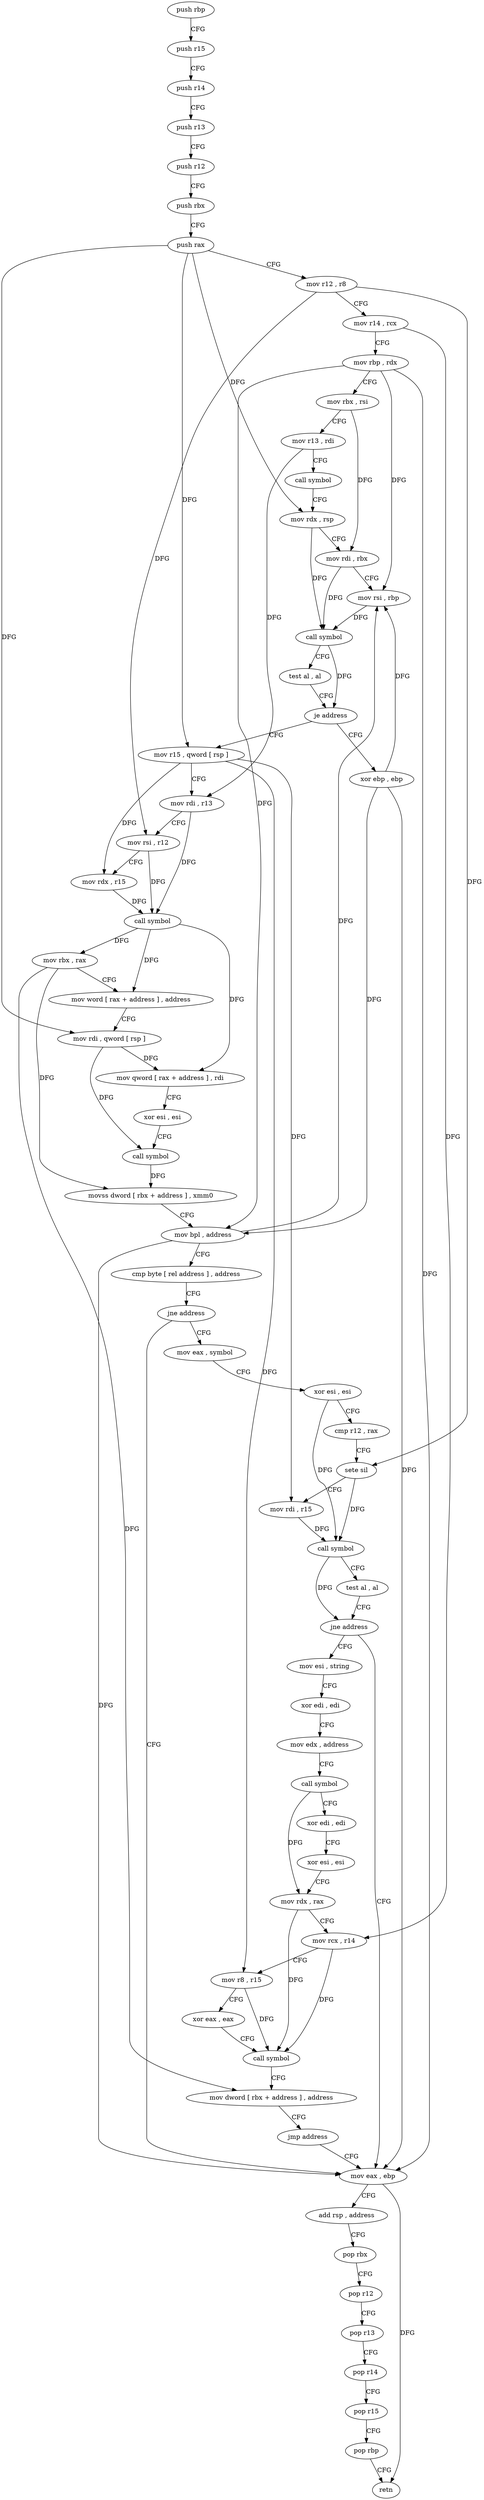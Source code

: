 digraph "func" {
"4249840" [label = "push rbp" ]
"4249841" [label = "push r15" ]
"4249843" [label = "push r14" ]
"4249845" [label = "push r13" ]
"4249847" [label = "push r12" ]
"4249849" [label = "push rbx" ]
"4249850" [label = "push rax" ]
"4249851" [label = "mov r12 , r8" ]
"4249854" [label = "mov r14 , rcx" ]
"4249857" [label = "mov rbp , rdx" ]
"4249860" [label = "mov rbx , rsi" ]
"4249863" [label = "mov r13 , rdi" ]
"4249866" [label = "call symbol" ]
"4249871" [label = "mov rdx , rsp" ]
"4249874" [label = "mov rdi , rbx" ]
"4249877" [label = "mov rsi , rbp" ]
"4249880" [label = "call symbol" ]
"4249885" [label = "test al , al" ]
"4249887" [label = "je address" ]
"4250024" [label = "xor ebp , ebp" ]
"4249893" [label = "mov r15 , qword [ rsp ]" ]
"4250026" [label = "mov eax , ebp" ]
"4249897" [label = "mov rdi , r13" ]
"4249900" [label = "mov rsi , r12" ]
"4249903" [label = "mov rdx , r15" ]
"4249906" [label = "call symbol" ]
"4249911" [label = "mov rbx , rax" ]
"4249914" [label = "mov word [ rax + address ] , address" ]
"4249920" [label = "mov rdi , qword [ rsp ]" ]
"4249924" [label = "mov qword [ rax + address ] , rdi" ]
"4249928" [label = "xor esi , esi" ]
"4249930" [label = "call symbol" ]
"4249935" [label = "movss dword [ rbx + address ] , xmm0" ]
"4249940" [label = "mov bpl , address" ]
"4249943" [label = "cmp byte [ rel address ] , address" ]
"4249950" [label = "jne address" ]
"4249952" [label = "mov eax , symbol" ]
"4250028" [label = "add rsp , address" ]
"4250032" [label = "pop rbx" ]
"4250033" [label = "pop r12" ]
"4250035" [label = "pop r13" ]
"4250037" [label = "pop r14" ]
"4250039" [label = "pop r15" ]
"4250041" [label = "pop rbp" ]
"4250042" [label = "retn" ]
"4249957" [label = "xor esi , esi" ]
"4249959" [label = "cmp r12 , rax" ]
"4249962" [label = "sete sil" ]
"4249966" [label = "mov rdi , r15" ]
"4249969" [label = "call symbol" ]
"4249974" [label = "test al , al" ]
"4249976" [label = "jne address" ]
"4249978" [label = "mov esi , string" ]
"4249983" [label = "xor edi , edi" ]
"4249985" [label = "mov edx , address" ]
"4249990" [label = "call symbol" ]
"4249995" [label = "xor edi , edi" ]
"4249997" [label = "xor esi , esi" ]
"4249999" [label = "mov rdx , rax" ]
"4250002" [label = "mov rcx , r14" ]
"4250005" [label = "mov r8 , r15" ]
"4250008" [label = "xor eax , eax" ]
"4250010" [label = "call symbol" ]
"4250015" [label = "mov dword [ rbx + address ] , address" ]
"4250022" [label = "jmp address" ]
"4249840" -> "4249841" [ label = "CFG" ]
"4249841" -> "4249843" [ label = "CFG" ]
"4249843" -> "4249845" [ label = "CFG" ]
"4249845" -> "4249847" [ label = "CFG" ]
"4249847" -> "4249849" [ label = "CFG" ]
"4249849" -> "4249850" [ label = "CFG" ]
"4249850" -> "4249851" [ label = "CFG" ]
"4249850" -> "4249893" [ label = "DFG" ]
"4249850" -> "4249920" [ label = "DFG" ]
"4249850" -> "4249871" [ label = "DFG" ]
"4249851" -> "4249854" [ label = "CFG" ]
"4249851" -> "4249900" [ label = "DFG" ]
"4249851" -> "4249962" [ label = "DFG" ]
"4249854" -> "4249857" [ label = "CFG" ]
"4249854" -> "4250002" [ label = "DFG" ]
"4249857" -> "4249860" [ label = "CFG" ]
"4249857" -> "4249877" [ label = "DFG" ]
"4249857" -> "4249940" [ label = "DFG" ]
"4249857" -> "4250026" [ label = "DFG" ]
"4249860" -> "4249863" [ label = "CFG" ]
"4249860" -> "4249874" [ label = "DFG" ]
"4249863" -> "4249866" [ label = "CFG" ]
"4249863" -> "4249897" [ label = "DFG" ]
"4249866" -> "4249871" [ label = "CFG" ]
"4249871" -> "4249874" [ label = "CFG" ]
"4249871" -> "4249880" [ label = "DFG" ]
"4249874" -> "4249877" [ label = "CFG" ]
"4249874" -> "4249880" [ label = "DFG" ]
"4249877" -> "4249880" [ label = "DFG" ]
"4249880" -> "4249885" [ label = "CFG" ]
"4249880" -> "4249887" [ label = "DFG" ]
"4249885" -> "4249887" [ label = "CFG" ]
"4249887" -> "4250024" [ label = "CFG" ]
"4249887" -> "4249893" [ label = "CFG" ]
"4250024" -> "4250026" [ label = "DFG" ]
"4250024" -> "4249877" [ label = "DFG" ]
"4250024" -> "4249940" [ label = "DFG" ]
"4249893" -> "4249897" [ label = "CFG" ]
"4249893" -> "4249903" [ label = "DFG" ]
"4249893" -> "4249966" [ label = "DFG" ]
"4249893" -> "4250005" [ label = "DFG" ]
"4250026" -> "4250028" [ label = "CFG" ]
"4250026" -> "4250042" [ label = "DFG" ]
"4249897" -> "4249900" [ label = "CFG" ]
"4249897" -> "4249906" [ label = "DFG" ]
"4249900" -> "4249903" [ label = "CFG" ]
"4249900" -> "4249906" [ label = "DFG" ]
"4249903" -> "4249906" [ label = "DFG" ]
"4249906" -> "4249911" [ label = "DFG" ]
"4249906" -> "4249914" [ label = "DFG" ]
"4249906" -> "4249924" [ label = "DFG" ]
"4249911" -> "4249914" [ label = "CFG" ]
"4249911" -> "4249935" [ label = "DFG" ]
"4249911" -> "4250015" [ label = "DFG" ]
"4249914" -> "4249920" [ label = "CFG" ]
"4249920" -> "4249924" [ label = "DFG" ]
"4249920" -> "4249930" [ label = "DFG" ]
"4249924" -> "4249928" [ label = "CFG" ]
"4249928" -> "4249930" [ label = "CFG" ]
"4249930" -> "4249935" [ label = "DFG" ]
"4249935" -> "4249940" [ label = "CFG" ]
"4249940" -> "4249943" [ label = "CFG" ]
"4249940" -> "4249877" [ label = "DFG" ]
"4249940" -> "4250026" [ label = "DFG" ]
"4249943" -> "4249950" [ label = "CFG" ]
"4249950" -> "4250026" [ label = "CFG" ]
"4249950" -> "4249952" [ label = "CFG" ]
"4249952" -> "4249957" [ label = "CFG" ]
"4250028" -> "4250032" [ label = "CFG" ]
"4250032" -> "4250033" [ label = "CFG" ]
"4250033" -> "4250035" [ label = "CFG" ]
"4250035" -> "4250037" [ label = "CFG" ]
"4250037" -> "4250039" [ label = "CFG" ]
"4250039" -> "4250041" [ label = "CFG" ]
"4250041" -> "4250042" [ label = "CFG" ]
"4249957" -> "4249959" [ label = "CFG" ]
"4249957" -> "4249969" [ label = "DFG" ]
"4249959" -> "4249962" [ label = "CFG" ]
"4249962" -> "4249966" [ label = "CFG" ]
"4249962" -> "4249969" [ label = "DFG" ]
"4249966" -> "4249969" [ label = "DFG" ]
"4249969" -> "4249974" [ label = "CFG" ]
"4249969" -> "4249976" [ label = "DFG" ]
"4249974" -> "4249976" [ label = "CFG" ]
"4249976" -> "4250026" [ label = "CFG" ]
"4249976" -> "4249978" [ label = "CFG" ]
"4249978" -> "4249983" [ label = "CFG" ]
"4249983" -> "4249985" [ label = "CFG" ]
"4249985" -> "4249990" [ label = "CFG" ]
"4249990" -> "4249995" [ label = "CFG" ]
"4249990" -> "4249999" [ label = "DFG" ]
"4249995" -> "4249997" [ label = "CFG" ]
"4249997" -> "4249999" [ label = "CFG" ]
"4249999" -> "4250002" [ label = "CFG" ]
"4249999" -> "4250010" [ label = "DFG" ]
"4250002" -> "4250005" [ label = "CFG" ]
"4250002" -> "4250010" [ label = "DFG" ]
"4250005" -> "4250008" [ label = "CFG" ]
"4250005" -> "4250010" [ label = "DFG" ]
"4250008" -> "4250010" [ label = "CFG" ]
"4250010" -> "4250015" [ label = "CFG" ]
"4250015" -> "4250022" [ label = "CFG" ]
"4250022" -> "4250026" [ label = "CFG" ]
}
